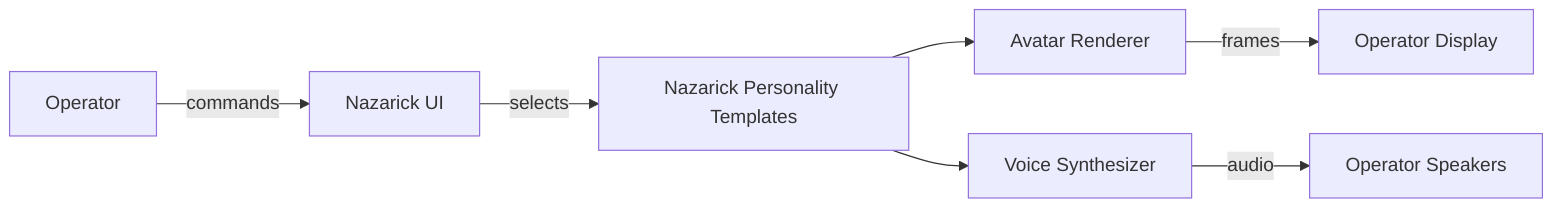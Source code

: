 graph LR
    Operator[Operator] -->|commands| UI[Nazarick UI]
    UI -->|selects| Templates[Nazarick Personality Templates]
    Templates --> Avatar[Avatar Renderer]
    Templates --> Voice[Voice Synthesizer]
    Avatar -->|frames| Display[Operator Display]
    Voice -->|audio| Speakers[Operator Speakers]